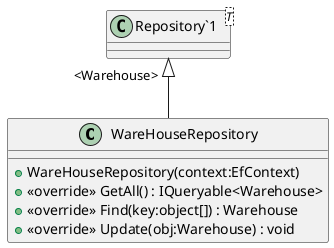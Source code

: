@startuml
class WareHouseRepository {
    + WareHouseRepository(context:EfContext)
    + <<override>> GetAll() : IQueryable<Warehouse>
    + <<override>> Find(key:object[]) : Warehouse
    + <<override>> Update(obj:Warehouse) : void
}
class "Repository`1"<T> {
}
"Repository`1" "<Warehouse>" <|-- WareHouseRepository
@enduml
